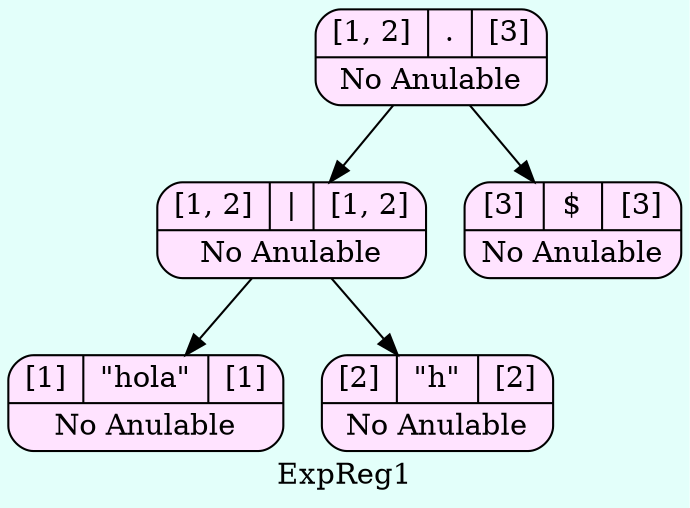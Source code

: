digraph structs {
  bgcolor = "#E3FFFA"
   node [shape=Mrecord fillcolor="#FFE3FF" style =filled];
label ="ExpReg1"
    struct574008405    [label="{{[1, 2]|<here>.|[3]}|No Anulable}"];
    struct574008405-> struct952590758
    struct952590758    [label="{{[1, 2]|<here>\||[1, 2]}|No Anulable}"];
    struct952590758-> struct1125290382
    struct1125290382    [label="{{[1]|<here>\"hola\"|[1]}|No Anulable}"];
    struct952590758-> struct1888870968
    struct1888870968    [label="{{[2]|<here>\"h\"|[2]}|No Anulable}"];
    struct574008405-> struct1733733499
    struct1733733499    [label="{{[3]|<here>$|[3]}|No Anulable}"];

}